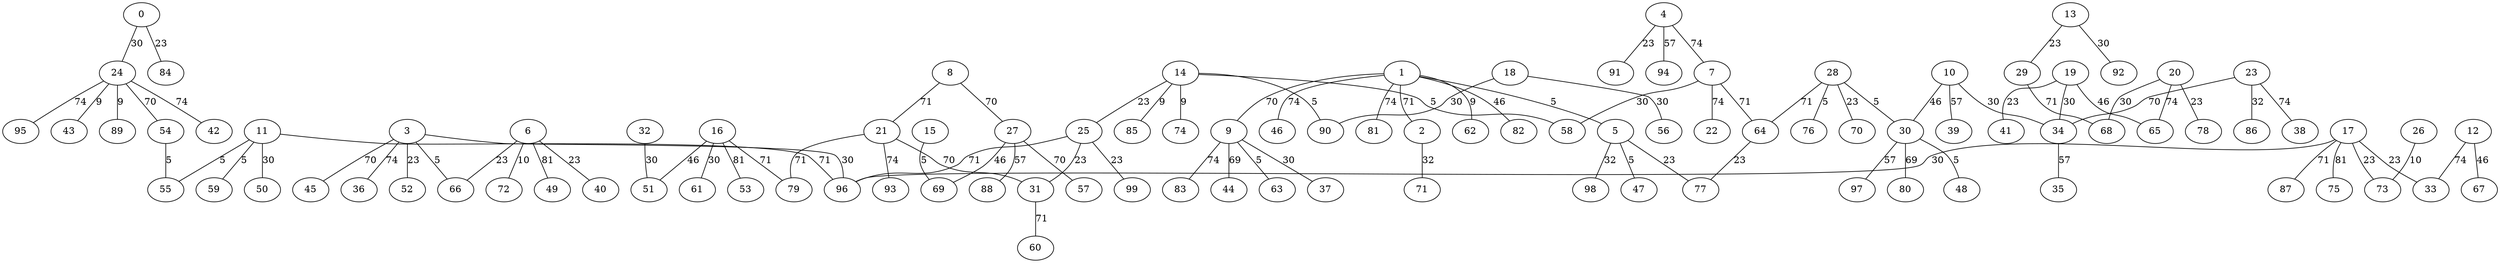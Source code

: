 graph {
	0 -- 84[label=23];
	0 -- 24[label=30];
	1 -- 9[label=70];
	1 -- 2[label=71];
	1 -- 82[label=46];
	1 -- 5[label=5];
	1 -- 46[label=74];
	1 -- 81[label=74];
	1 -- 62[label=9];
	2 -- 71[label=32];
	3 -- 52[label=23];
	3 -- 45[label=70];
	3 -- 66[label=5];
	3 -- 96[label=30];
	3 -- 36[label=74];
	4 -- 91[label=23];
	4 -- 7[label=74];
	4 -- 94[label=57];
	5 -- 77[label=23];
	5 -- 47[label=5];
	5 -- 98[label=32];
	6 -- 40[label=23];
	6 -- 66[label=23];
	6 -- 72[label=10];
	6 -- 49[label=81];
	7 -- 64[label=71];
	7 -- 58[label=30];
	7 -- 22[label=74];
	8 -- 27[label=70];
	8 -- 21[label=71];
	9 -- 63[label=5];
	9 -- 37[label=30];
	9 -- 83[label=74];
	9 -- 44[label=69];
	10 -- 30[label=46];
	10 -- 34[label=30];
	10 -- 39[label=57];
	11 -- 96[label=71];
	11 -- 55[label=5];
	11 -- 59[label=5];
	11 -- 50[label=30];
	12 -- 67[label=46];
	12 -- 33[label=74];
	13 -- 29[label=23];
	13 -- 92[label=30];
	14 -- 25[label=23];
	14 -- 58[label=5];
	14 -- 90[label=5];
	14 -- 74[label=9];
	14 -- 85[label=9];
	15 -- 69[label=5];
	16 -- 79[label=71];
	16 -- 51[label=46];
	16 -- 61[label=30];
	16 -- 53[label=81];
	17 -- 33[label=23];
	17 -- 73[label=23];
	17 -- 87[label=71];
	17 -- 96[label=30];
	17 -- 75[label=81];
	18 -- 56[label=30];
	18 -- 90[label=30];
	19 -- 41[label=23];
	19 -- 65[label=46];
	19 -- 34[label=30];
	20 -- 78[label=23];
	20 -- 68[label=30];
	20 -- 65[label=74];
	21 -- 31[label=70];
	21 -- 79[label=71];
	21 -- 93[label=74];
	23 -- 34[label=70];
	23 -- 38[label=74];
	23 -- 86[label=32];
	24 -- 54[label=70];
	24 -- 42[label=74];
	24 -- 95[label=74];
	24 -- 43[label=9];
	24 -- 89[label=9];
	25 -- 31[label=23];
	25 -- 99[label=23];
	25 -- 96[label=71];
	26 -- 73[label=10];
	27 -- 57[label=70];
	27 -- 69[label=46];
	27 -- 88[label=57];
	28 -- 70[label=23];
	28 -- 64[label=71];
	28 -- 30[label=5];
	28 -- 76[label=5];
	29 -- 68[label=71];
	30 -- 48[label=5];
	30 -- 97[label=57];
	30 -- 80[label=69];
	31 -- 60[label=71];
	32 -- 51[label=30];
	34 -- 35[label=57];
	54 -- 55[label=5];
	64 -- 77[label=23];
}